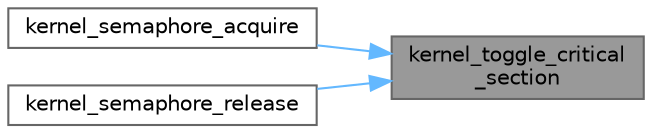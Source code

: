 digraph "kernel_toggle_critical_section"
{
 // LATEX_PDF_SIZE
  bgcolor="transparent";
  edge [fontname=Helvetica,fontsize=10,labelfontname=Helvetica,labelfontsize=10];
  node [fontname=Helvetica,fontsize=10,shape=box,height=0.2,width=0.4];
  rankdir="RL";
  Node1 [id="Node000001",label="kernel_toggle_critical\l_section",height=0.2,width=0.4,color="gray40", fillcolor="grey60", style="filled", fontcolor="black",tooltip="Toggle a critical section to prevent a task switch. @info It allows atomic operations."];
  Node1 -> Node2 [id="edge1_Node000001_Node000002",dir="back",color="steelblue1",style="solid",tooltip=" "];
  Node2 [id="Node000002",label="kernel_semaphore_acquire",height=0.2,width=0.4,color="grey40", fillcolor="white", style="filled",URL="$kernel_8c.html#a61e4703a62311ed52256cf6aae00bda6",tooltip="Acquire a semaphore to enter a critical section. The task will try to acquire the semaphore and will ..."];
  Node1 -> Node3 [id="edge2_Node000001_Node000003",dir="back",color="steelblue1",style="solid",tooltip=" "];
  Node3 [id="Node000003",label="kernel_semaphore_release",height=0.2,width=0.4,color="grey40", fillcolor="white", style="filled",URL="$kernel_8c.html#a2b2cfb5839da5e8574e1e6cf2e9e88a4",tooltip="Release a semaphore to exit a critical section. On every release a task will be moved to its correspo..."];
}
